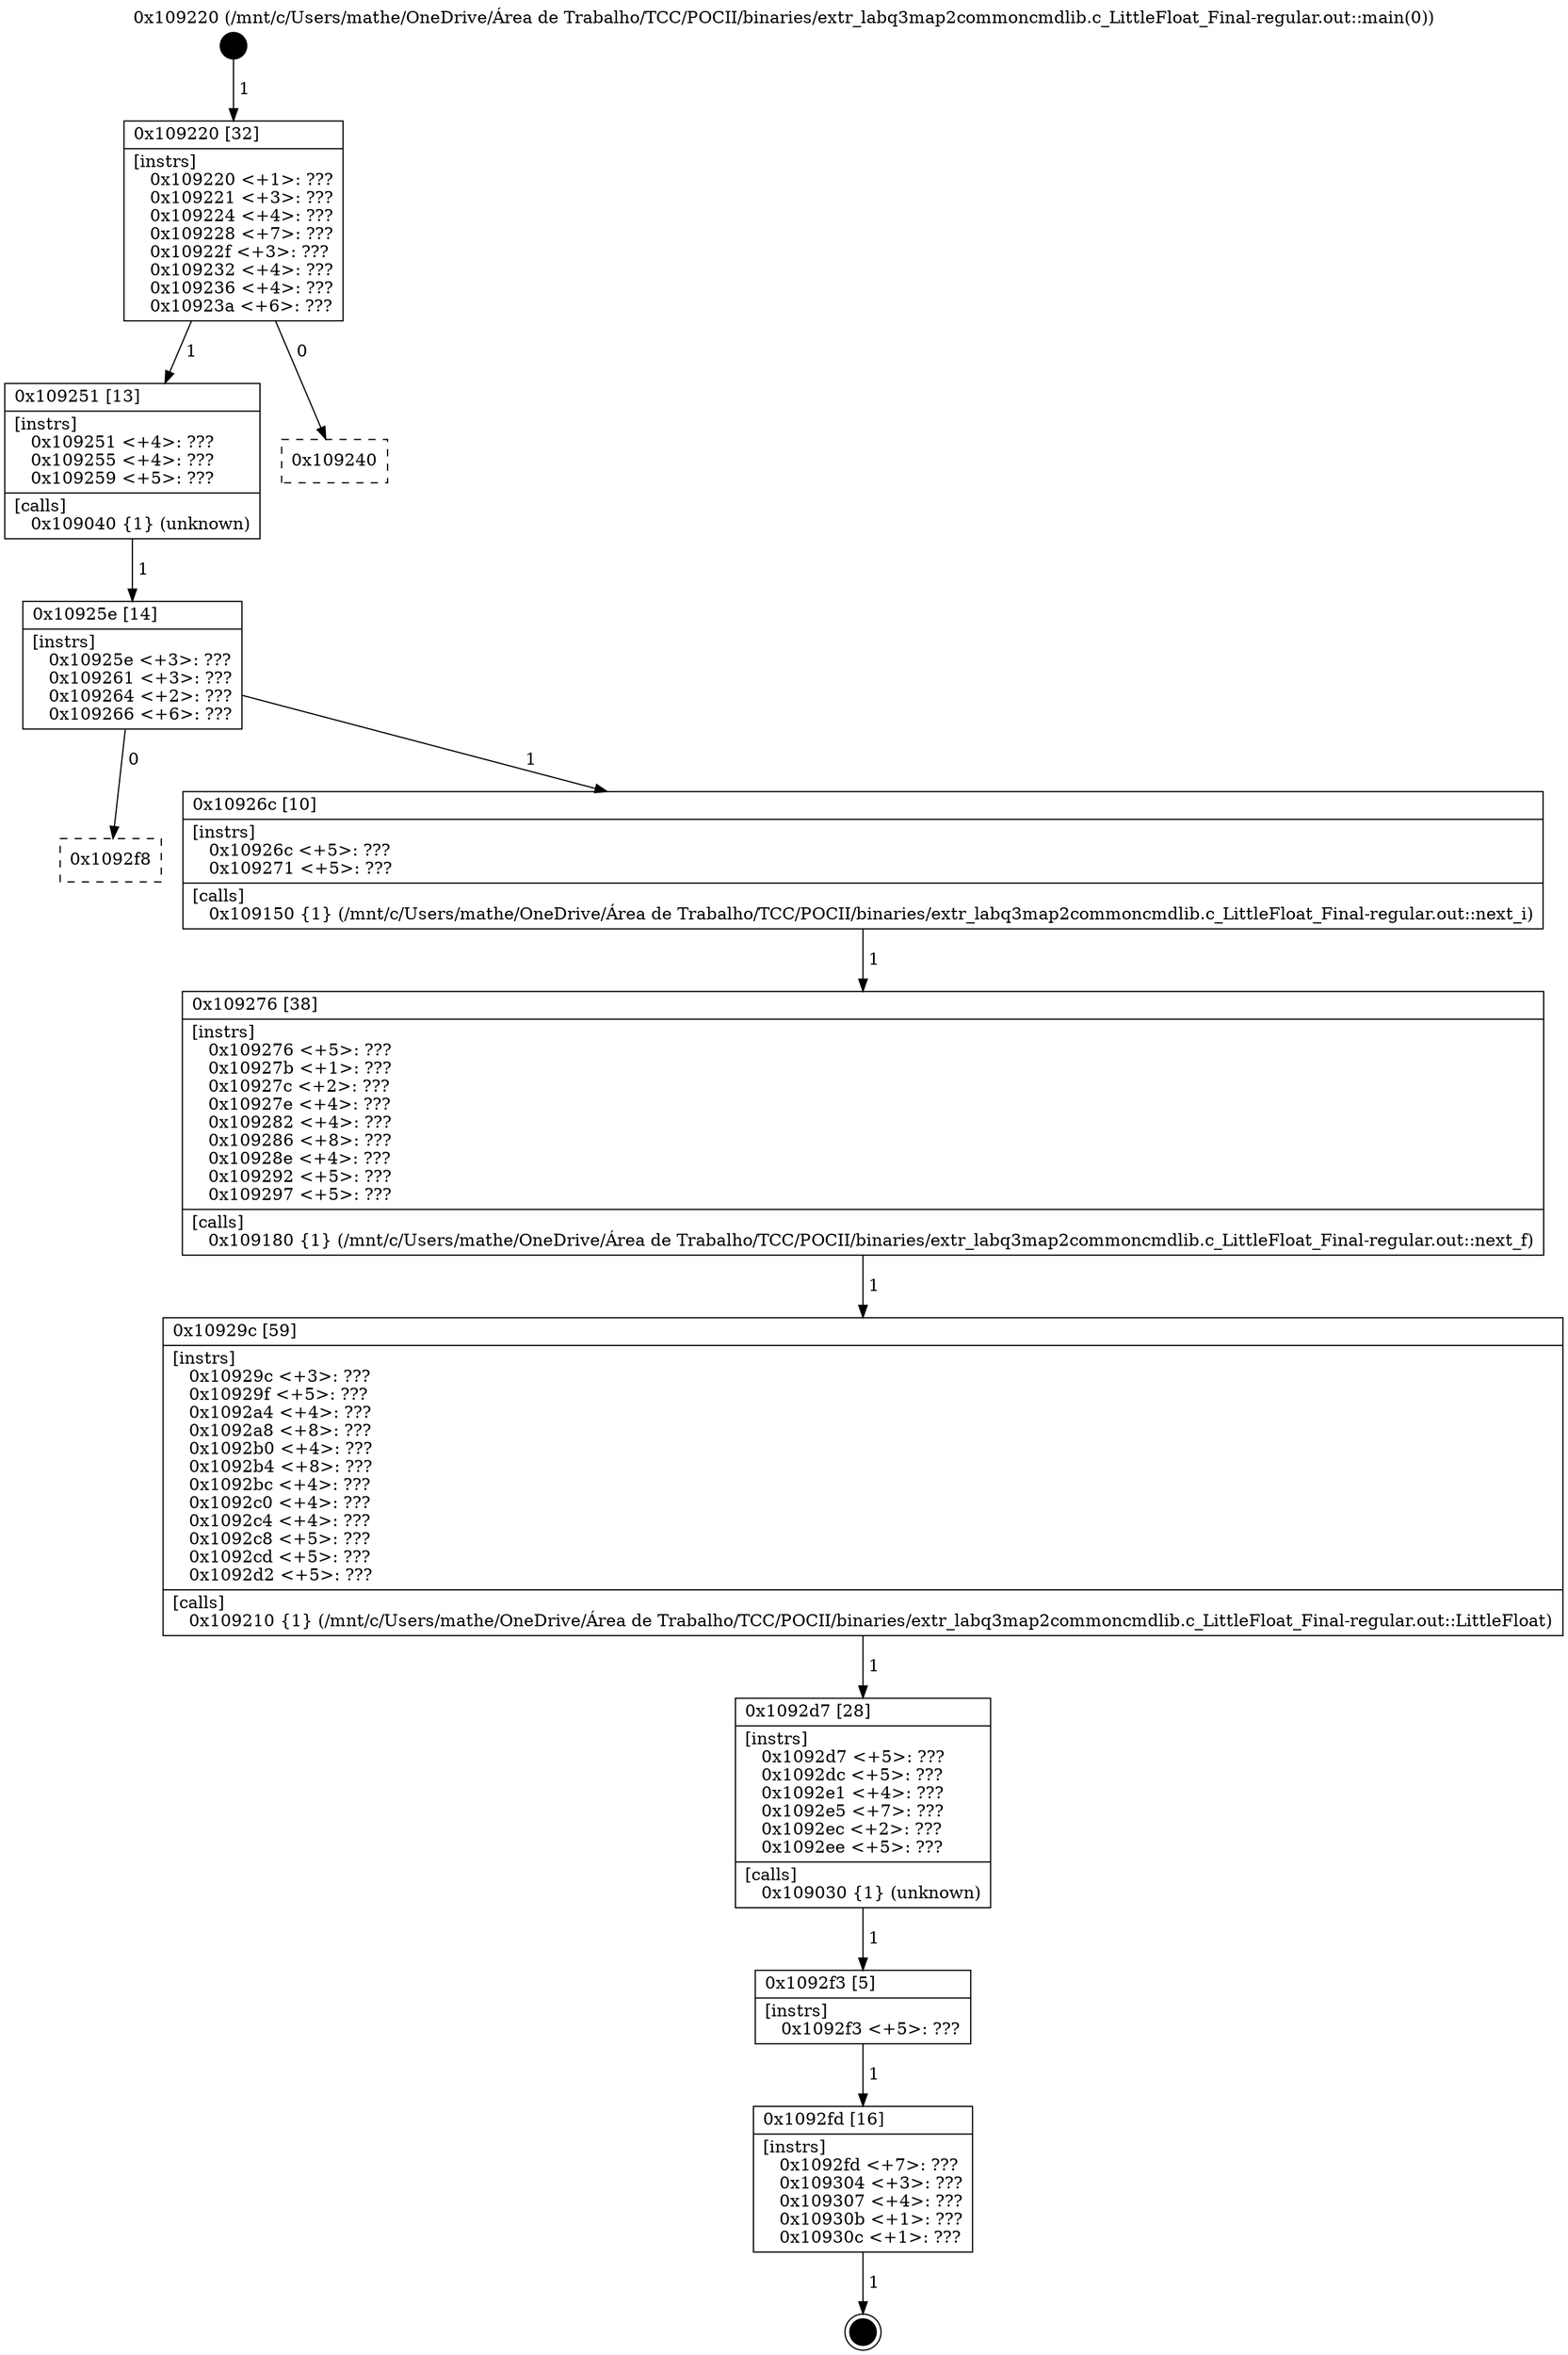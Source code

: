 digraph "0x109220" {
  label = "0x109220 (/mnt/c/Users/mathe/OneDrive/Área de Trabalho/TCC/POCII/binaries/extr_labq3map2commoncmdlib.c_LittleFloat_Final-regular.out::main(0))"
  labelloc = "t"
  node[shape=record]

  Entry [label="",width=0.3,height=0.3,shape=circle,fillcolor=black,style=filled]
  "0x109220" [label="{
     0x109220 [32]\l
     | [instrs]\l
     &nbsp;&nbsp;0x109220 \<+1\>: ???\l
     &nbsp;&nbsp;0x109221 \<+3\>: ???\l
     &nbsp;&nbsp;0x109224 \<+4\>: ???\l
     &nbsp;&nbsp;0x109228 \<+7\>: ???\l
     &nbsp;&nbsp;0x10922f \<+3\>: ???\l
     &nbsp;&nbsp;0x109232 \<+4\>: ???\l
     &nbsp;&nbsp;0x109236 \<+4\>: ???\l
     &nbsp;&nbsp;0x10923a \<+6\>: ???\l
  }"]
  "0x109251" [label="{
     0x109251 [13]\l
     | [instrs]\l
     &nbsp;&nbsp;0x109251 \<+4\>: ???\l
     &nbsp;&nbsp;0x109255 \<+4\>: ???\l
     &nbsp;&nbsp;0x109259 \<+5\>: ???\l
     | [calls]\l
     &nbsp;&nbsp;0x109040 \{1\} (unknown)\l
  }"]
  "0x109240" [label="{
     0x109240\l
  }", style=dashed]
  "0x10925e" [label="{
     0x10925e [14]\l
     | [instrs]\l
     &nbsp;&nbsp;0x10925e \<+3\>: ???\l
     &nbsp;&nbsp;0x109261 \<+3\>: ???\l
     &nbsp;&nbsp;0x109264 \<+2\>: ???\l
     &nbsp;&nbsp;0x109266 \<+6\>: ???\l
  }"]
  "0x1092f8" [label="{
     0x1092f8\l
  }", style=dashed]
  "0x10926c" [label="{
     0x10926c [10]\l
     | [instrs]\l
     &nbsp;&nbsp;0x10926c \<+5\>: ???\l
     &nbsp;&nbsp;0x109271 \<+5\>: ???\l
     | [calls]\l
     &nbsp;&nbsp;0x109150 \{1\} (/mnt/c/Users/mathe/OneDrive/Área de Trabalho/TCC/POCII/binaries/extr_labq3map2commoncmdlib.c_LittleFloat_Final-regular.out::next_i)\l
  }"]
  Exit [label="",width=0.3,height=0.3,shape=circle,fillcolor=black,style=filled,peripheries=2]
  "0x109276" [label="{
     0x109276 [38]\l
     | [instrs]\l
     &nbsp;&nbsp;0x109276 \<+5\>: ???\l
     &nbsp;&nbsp;0x10927b \<+1\>: ???\l
     &nbsp;&nbsp;0x10927c \<+2\>: ???\l
     &nbsp;&nbsp;0x10927e \<+4\>: ???\l
     &nbsp;&nbsp;0x109282 \<+4\>: ???\l
     &nbsp;&nbsp;0x109286 \<+8\>: ???\l
     &nbsp;&nbsp;0x10928e \<+4\>: ???\l
     &nbsp;&nbsp;0x109292 \<+5\>: ???\l
     &nbsp;&nbsp;0x109297 \<+5\>: ???\l
     | [calls]\l
     &nbsp;&nbsp;0x109180 \{1\} (/mnt/c/Users/mathe/OneDrive/Área de Trabalho/TCC/POCII/binaries/extr_labq3map2commoncmdlib.c_LittleFloat_Final-regular.out::next_f)\l
  }"]
  "0x10929c" [label="{
     0x10929c [59]\l
     | [instrs]\l
     &nbsp;&nbsp;0x10929c \<+3\>: ???\l
     &nbsp;&nbsp;0x10929f \<+5\>: ???\l
     &nbsp;&nbsp;0x1092a4 \<+4\>: ???\l
     &nbsp;&nbsp;0x1092a8 \<+8\>: ???\l
     &nbsp;&nbsp;0x1092b0 \<+4\>: ???\l
     &nbsp;&nbsp;0x1092b4 \<+8\>: ???\l
     &nbsp;&nbsp;0x1092bc \<+4\>: ???\l
     &nbsp;&nbsp;0x1092c0 \<+4\>: ???\l
     &nbsp;&nbsp;0x1092c4 \<+4\>: ???\l
     &nbsp;&nbsp;0x1092c8 \<+5\>: ???\l
     &nbsp;&nbsp;0x1092cd \<+5\>: ???\l
     &nbsp;&nbsp;0x1092d2 \<+5\>: ???\l
     | [calls]\l
     &nbsp;&nbsp;0x109210 \{1\} (/mnt/c/Users/mathe/OneDrive/Área de Trabalho/TCC/POCII/binaries/extr_labq3map2commoncmdlib.c_LittleFloat_Final-regular.out::LittleFloat)\l
  }"]
  "0x1092d7" [label="{
     0x1092d7 [28]\l
     | [instrs]\l
     &nbsp;&nbsp;0x1092d7 \<+5\>: ???\l
     &nbsp;&nbsp;0x1092dc \<+5\>: ???\l
     &nbsp;&nbsp;0x1092e1 \<+4\>: ???\l
     &nbsp;&nbsp;0x1092e5 \<+7\>: ???\l
     &nbsp;&nbsp;0x1092ec \<+2\>: ???\l
     &nbsp;&nbsp;0x1092ee \<+5\>: ???\l
     | [calls]\l
     &nbsp;&nbsp;0x109030 \{1\} (unknown)\l
  }"]
  "0x1092f3" [label="{
     0x1092f3 [5]\l
     | [instrs]\l
     &nbsp;&nbsp;0x1092f3 \<+5\>: ???\l
  }"]
  "0x1092fd" [label="{
     0x1092fd [16]\l
     | [instrs]\l
     &nbsp;&nbsp;0x1092fd \<+7\>: ???\l
     &nbsp;&nbsp;0x109304 \<+3\>: ???\l
     &nbsp;&nbsp;0x109307 \<+4\>: ???\l
     &nbsp;&nbsp;0x10930b \<+1\>: ???\l
     &nbsp;&nbsp;0x10930c \<+1\>: ???\l
  }"]
  Entry -> "0x109220" [label=" 1"]
  "0x109220" -> "0x109251" [label=" 1"]
  "0x109220" -> "0x109240" [label=" 0"]
  "0x109251" -> "0x10925e" [label=" 1"]
  "0x10925e" -> "0x1092f8" [label=" 0"]
  "0x10925e" -> "0x10926c" [label=" 1"]
  "0x1092fd" -> Exit [label=" 1"]
  "0x10926c" -> "0x109276" [label=" 1"]
  "0x109276" -> "0x10929c" [label=" 1"]
  "0x10929c" -> "0x1092d7" [label=" 1"]
  "0x1092d7" -> "0x1092f3" [label=" 1"]
  "0x1092f3" -> "0x1092fd" [label=" 1"]
}
